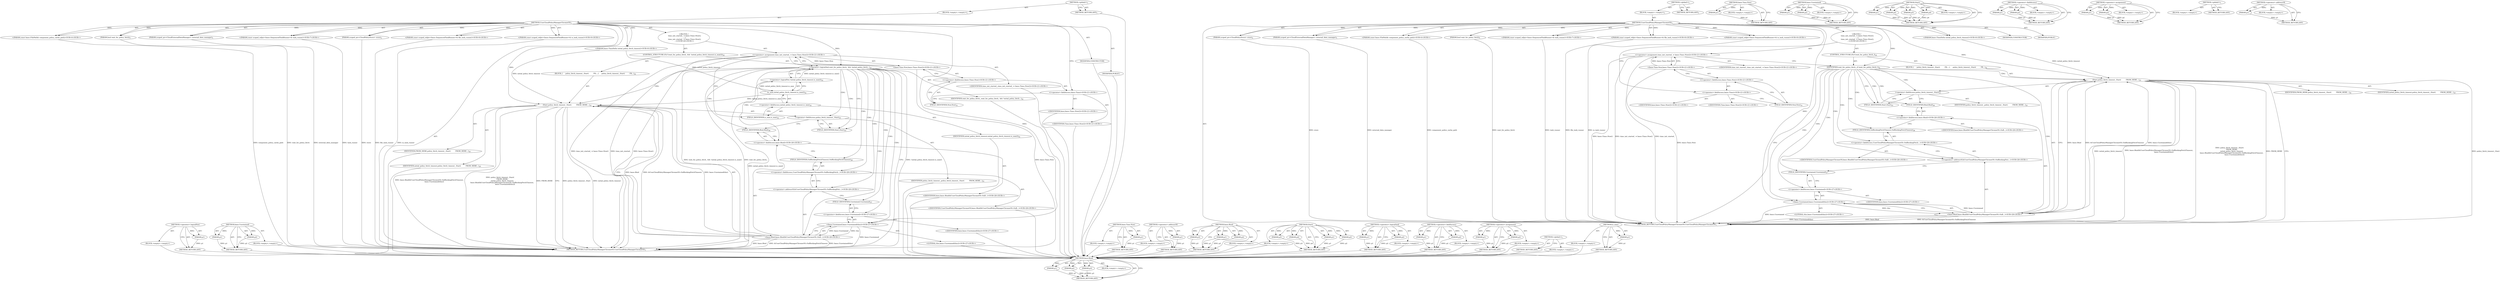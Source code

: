digraph "is_max" {
vulnerable_104 [label=<(METHOD,base.Bind)>];
vulnerable_105 [label=<(PARAM,p1)>];
vulnerable_106 [label=<(PARAM,p2)>];
vulnerable_107 [label=<(PARAM,p3)>];
vulnerable_108 [label=<(BLOCK,&lt;empty&gt;,&lt;empty&gt;)>];
vulnerable_109 [label=<(METHOD_RETURN,ANY)>];
vulnerable_6 [label=<(METHOD,&lt;global&gt;)<SUB>1</SUB>>];
vulnerable_7 [label=<(BLOCK,&lt;empty&gt;,&lt;empty&gt;)<SUB>1</SUB>>];
vulnerable_8 [label=<(METHOD,UserCloudPolicyManagerChromeOS)<SUB>1</SUB>>];
vulnerable_9 [label=<(PARAM,scoped_ptr&lt;CloudPolicyStore&gt; store)<SUB>2</SUB>>];
vulnerable_10 [label=<(PARAM,scoped_ptr&lt;CloudExternalDataManager&gt; external_data_manager)<SUB>3</SUB>>];
vulnerable_11 [label="<(PARAM,const base::FilePath&amp; component_policy_cache_path)<SUB>4</SUB>>"];
vulnerable_12 [label=<(PARAM,bool wait_for_policy_fetch)<SUB>5</SUB>>];
vulnerable_13 [label="<(PARAM,base::TimeDelta initial_policy_fetch_timeout)<SUB>6</SUB>>"];
vulnerable_14 [label="<(PARAM,const scoped_refptr&lt;base::SequencedTaskRunner&gt;&amp; task_runner)<SUB>7</SUB>>"];
vulnerable_15 [label="<(PARAM,const scoped_refptr&lt;base::SequencedTaskRunner&gt;&amp; file_task_runner)<SUB>8</SUB>>"];
vulnerable_16 [label="<(PARAM,const scoped_refptr&lt;base::SequencedTaskRunner&gt;&amp; io_task_runner)<SUB>9</SUB>>"];
vulnerable_17 [label="<(BLOCK,{
   time_init_started_ = base::Time::Now();
  ...,{
   time_init_started_ = base::Time::Now();
  ...)<SUB>20</SUB>>"];
vulnerable_18 [label="<(&lt;operator&gt;.assignment,time_init_started_ = base::Time::Now())<SUB>21</SUB>>"];
vulnerable_19 [label="<(IDENTIFIER,time_init_started_,time_init_started_ = base::Time::Now())<SUB>21</SUB>>"];
vulnerable_20 [label="<(base.Time.Now,base::Time::Now())<SUB>21</SUB>>"];
vulnerable_21 [label="<(&lt;operator&gt;.fieldAccess,base::Time::Now)<SUB>21</SUB>>"];
vulnerable_22 [label="<(&lt;operator&gt;.fieldAccess,base::Time)<SUB>21</SUB>>"];
vulnerable_23 [label="<(IDENTIFIER,base,base::Time::Now())<SUB>21</SUB>>"];
vulnerable_24 [label="<(IDENTIFIER,Time,base::Time::Now())<SUB>21</SUB>>"];
vulnerable_25 [label=<(FIELD_IDENTIFIER,Now,Now)<SUB>21</SUB>>];
vulnerable_26 [label=<(CONTROL_STRUCTURE,IF,if (wait_for_policy_fetch_))<SUB>22</SUB>>];
vulnerable_27 [label=<(IDENTIFIER,wait_for_policy_fetch_,if (wait_for_policy_fetch_))<SUB>22</SUB>>];
vulnerable_28 [label=<(BLOCK,{
     policy_fetch_timeout_.Start(
         FR...,{
     policy_fetch_timeout_.Start(
         FR...)<SUB>22</SUB>>];
vulnerable_29 [label=<(Start,policy_fetch_timeout_.Start(
         FROM_HERE...)<SUB>23</SUB>>];
vulnerable_30 [label=<(&lt;operator&gt;.fieldAccess,policy_fetch_timeout_.Start)<SUB>23</SUB>>];
vulnerable_31 [label=<(IDENTIFIER,policy_fetch_timeout_,policy_fetch_timeout_.Start(
         FROM_HERE...)<SUB>23</SUB>>];
vulnerable_32 [label=<(FIELD_IDENTIFIER,Start,Start)<SUB>23</SUB>>];
vulnerable_33 [label=<(IDENTIFIER,FROM_HERE,policy_fetch_timeout_.Start(
         FROM_HERE...)<SUB>24</SUB>>];
vulnerable_34 [label=<(IDENTIFIER,initial_policy_fetch_timeout,policy_fetch_timeout_.Start(
         FROM_HERE...)<SUB>25</SUB>>];
vulnerable_35 [label="<(base.Bind,base::Bind(&amp;UserCloudPolicyManagerChromeOS::OnB...)<SUB>26</SUB>>"];
vulnerable_36 [label="<(&lt;operator&gt;.fieldAccess,base::Bind)<SUB>26</SUB>>"];
vulnerable_37 [label="<(IDENTIFIER,base,base::Bind(&amp;UserCloudPolicyManagerChromeOS::OnB...)<SUB>26</SUB>>"];
vulnerable_38 [label=<(FIELD_IDENTIFIER,Bind,Bind)<SUB>26</SUB>>];
vulnerable_39 [label="<(&lt;operator&gt;.addressOf,&amp;UserCloudPolicyManagerChromeOS::OnBlockingFetc...)<SUB>26</SUB>>"];
vulnerable_40 [label="<(&lt;operator&gt;.fieldAccess,UserCloudPolicyManagerChromeOS::OnBlockingFetch...)<SUB>26</SUB>>"];
vulnerable_41 [label="<(IDENTIFIER,UserCloudPolicyManagerChromeOS,base::Bind(&amp;UserCloudPolicyManagerChromeOS::OnB...)<SUB>26</SUB>>"];
vulnerable_42 [label=<(FIELD_IDENTIFIER,OnBlockingFetchTimeout,OnBlockingFetchTimeout)<SUB>26</SUB>>];
vulnerable_43 [label="<(base.Unretained,base::Unretained(this))<SUB>27</SUB>>"];
vulnerable_44 [label="<(&lt;operator&gt;.fieldAccess,base::Unretained)<SUB>27</SUB>>"];
vulnerable_45 [label="<(IDENTIFIER,base,base::Unretained(this))<SUB>27</SUB>>"];
vulnerable_46 [label=<(FIELD_IDENTIFIER,Unretained,Unretained)<SUB>27</SUB>>];
vulnerable_47 [label="<(LITERAL,this,base::Unretained(this))<SUB>27</SUB>>"];
vulnerable_48 [label=<(MODIFIER,CONSTRUCTOR)>];
vulnerable_49 [label=<(MODIFIER,PUBLIC)>];
vulnerable_50 [label=<(METHOD_RETURN,UserCloudPolicyManagerChromeOS.UserCloudPolicyManagerChromeOS)<SUB>1</SUB>>];
vulnerable_52 [label=<(METHOD_RETURN,ANY)<SUB>1</SUB>>];
vulnerable_88 [label=<(METHOD,base.Time.Now)>];
vulnerable_89 [label=<(PARAM,p1)>];
vulnerable_90 [label=<(BLOCK,&lt;empty&gt;,&lt;empty&gt;)>];
vulnerable_91 [label=<(METHOD_RETURN,ANY)>];
vulnerable_114 [label=<(METHOD,base.Unretained)>];
vulnerable_115 [label=<(PARAM,p1)>];
vulnerable_116 [label=<(PARAM,p2)>];
vulnerable_117 [label=<(BLOCK,&lt;empty&gt;,&lt;empty&gt;)>];
vulnerable_118 [label=<(METHOD_RETURN,ANY)>];
vulnerable_97 [label=<(METHOD,Start)>];
vulnerable_98 [label=<(PARAM,p1)>];
vulnerable_99 [label=<(PARAM,p2)>];
vulnerable_100 [label=<(PARAM,p3)>];
vulnerable_101 [label=<(PARAM,p4)>];
vulnerable_102 [label=<(BLOCK,&lt;empty&gt;,&lt;empty&gt;)>];
vulnerable_103 [label=<(METHOD_RETURN,ANY)>];
vulnerable_92 [label=<(METHOD,&lt;operator&gt;.fieldAccess)>];
vulnerable_93 [label=<(PARAM,p1)>];
vulnerable_94 [label=<(PARAM,p2)>];
vulnerable_95 [label=<(BLOCK,&lt;empty&gt;,&lt;empty&gt;)>];
vulnerable_96 [label=<(METHOD_RETURN,ANY)>];
vulnerable_83 [label=<(METHOD,&lt;operator&gt;.assignment)>];
vulnerable_84 [label=<(PARAM,p1)>];
vulnerable_85 [label=<(PARAM,p2)>];
vulnerable_86 [label=<(BLOCK,&lt;empty&gt;,&lt;empty&gt;)>];
vulnerable_87 [label=<(METHOD_RETURN,ANY)>];
vulnerable_77 [label=<(METHOD,&lt;global&gt;)<SUB>1</SUB>>];
vulnerable_78 [label=<(BLOCK,&lt;empty&gt;,&lt;empty&gt;)>];
vulnerable_79 [label=<(METHOD_RETURN,ANY)>];
vulnerable_110 [label=<(METHOD,&lt;operator&gt;.addressOf)>];
vulnerable_111 [label=<(PARAM,p1)>];
vulnerable_112 [label=<(BLOCK,&lt;empty&gt;,&lt;empty&gt;)>];
vulnerable_113 [label=<(METHOD_RETURN,ANY)>];
fixed_108 [label=<(METHOD,&lt;operator&gt;.logicalNot)>];
fixed_109 [label=<(PARAM,p1)>];
fixed_110 [label=<(BLOCK,&lt;empty&gt;,&lt;empty&gt;)>];
fixed_111 [label=<(METHOD_RETURN,ANY)>];
fixed_133 [label=<(METHOD,base.Unretained)>];
fixed_134 [label=<(PARAM,p1)>];
fixed_135 [label=<(PARAM,p2)>];
fixed_136 [label=<(BLOCK,&lt;empty&gt;,&lt;empty&gt;)>];
fixed_137 [label=<(METHOD_RETURN,ANY)>];
fixed_6 [label=<(METHOD,&lt;global&gt;)<SUB>1</SUB>>];
fixed_7 [label=<(BLOCK,&lt;empty&gt;,&lt;empty&gt;)<SUB>1</SUB>>];
fixed_8 [label=<(METHOD,UserCloudPolicyManagerChromeOS)<SUB>1</SUB>>];
fixed_9 [label=<(PARAM,scoped_ptr&lt;CloudPolicyStore&gt; store)<SUB>2</SUB>>];
fixed_10 [label=<(PARAM,scoped_ptr&lt;CloudExternalDataManager&gt; external_data_manager)<SUB>3</SUB>>];
fixed_11 [label="<(PARAM,const base::FilePath&amp; component_policy_cache_path)<SUB>4</SUB>>"];
fixed_12 [label=<(PARAM,bool wait_for_policy_fetch)<SUB>5</SUB>>];
fixed_13 [label="<(PARAM,base::TimeDelta initial_policy_fetch_timeout)<SUB>6</SUB>>"];
fixed_14 [label="<(PARAM,const scoped_refptr&lt;base::SequencedTaskRunner&gt;&amp; task_runner)<SUB>7</SUB>>"];
fixed_15 [label="<(PARAM,const scoped_refptr&lt;base::SequencedTaskRunner&gt;&amp; file_task_runner)<SUB>8</SUB>>"];
fixed_16 [label="<(PARAM,const scoped_refptr&lt;base::SequencedTaskRunner&gt;&amp; io_task_runner)<SUB>9</SUB>>"];
fixed_17 [label="<(BLOCK,{
   time_init_started_ = base::Time::Now();
  ...,{
   time_init_started_ = base::Time::Now();
  ...)<SUB>20</SUB>>"];
fixed_18 [label="<(&lt;operator&gt;.assignment,time_init_started_ = base::Time::Now())<SUB>21</SUB>>"];
fixed_19 [label="<(IDENTIFIER,time_init_started_,time_init_started_ = base::Time::Now())<SUB>21</SUB>>"];
fixed_20 [label="<(base.Time.Now,base::Time::Now())<SUB>21</SUB>>"];
fixed_21 [label="<(&lt;operator&gt;.fieldAccess,base::Time::Now)<SUB>21</SUB>>"];
fixed_22 [label="<(&lt;operator&gt;.fieldAccess,base::Time)<SUB>21</SUB>>"];
fixed_23 [label="<(IDENTIFIER,base,base::Time::Now())<SUB>21</SUB>>"];
fixed_24 [label="<(IDENTIFIER,Time,base::Time::Now())<SUB>21</SUB>>"];
fixed_25 [label=<(FIELD_IDENTIFIER,Now,Now)<SUB>21</SUB>>];
fixed_26 [label=<(CONTROL_STRUCTURE,IF,if (wait_for_policy_fetch_ &amp;&amp; !initial_policy_fetch_timeout.is_max()))<SUB>22</SUB>>];
fixed_27 [label=<(&lt;operator&gt;.logicalAnd,wait_for_policy_fetch_ &amp;&amp; !initial_policy_fetch...)<SUB>22</SUB>>];
fixed_28 [label=<(IDENTIFIER,wait_for_policy_fetch_,wait_for_policy_fetch_ &amp;&amp; !initial_policy_fetch...)<SUB>22</SUB>>];
fixed_29 [label=<(&lt;operator&gt;.logicalNot,!initial_policy_fetch_timeout.is_max())<SUB>22</SUB>>];
fixed_30 [label=<(is_max,initial_policy_fetch_timeout.is_max())<SUB>22</SUB>>];
fixed_31 [label=<(&lt;operator&gt;.fieldAccess,initial_policy_fetch_timeout.is_max)<SUB>22</SUB>>];
fixed_32 [label=<(IDENTIFIER,initial_policy_fetch_timeout,initial_policy_fetch_timeout.is_max())<SUB>22</SUB>>];
fixed_33 [label=<(FIELD_IDENTIFIER,is_max,is_max)<SUB>22</SUB>>];
fixed_34 [label=<(BLOCK,{
     policy_fetch_timeout_.Start(
         FR...,{
     policy_fetch_timeout_.Start(
         FR...)<SUB>22</SUB>>];
fixed_35 [label=<(Start,policy_fetch_timeout_.Start(
         FROM_HERE...)<SUB>23</SUB>>];
fixed_36 [label=<(&lt;operator&gt;.fieldAccess,policy_fetch_timeout_.Start)<SUB>23</SUB>>];
fixed_37 [label=<(IDENTIFIER,policy_fetch_timeout_,policy_fetch_timeout_.Start(
         FROM_HERE...)<SUB>23</SUB>>];
fixed_38 [label=<(FIELD_IDENTIFIER,Start,Start)<SUB>23</SUB>>];
fixed_39 [label=<(IDENTIFIER,FROM_HERE,policy_fetch_timeout_.Start(
         FROM_HERE...)<SUB>24</SUB>>];
fixed_40 [label=<(IDENTIFIER,initial_policy_fetch_timeout,policy_fetch_timeout_.Start(
         FROM_HERE...)<SUB>25</SUB>>];
fixed_41 [label="<(base.Bind,base::Bind(&amp;UserCloudPolicyManagerChromeOS::OnB...)<SUB>26</SUB>>"];
fixed_42 [label="<(&lt;operator&gt;.fieldAccess,base::Bind)<SUB>26</SUB>>"];
fixed_43 [label="<(IDENTIFIER,base,base::Bind(&amp;UserCloudPolicyManagerChromeOS::OnB...)<SUB>26</SUB>>"];
fixed_44 [label=<(FIELD_IDENTIFIER,Bind,Bind)<SUB>26</SUB>>];
fixed_45 [label="<(&lt;operator&gt;.addressOf,&amp;UserCloudPolicyManagerChromeOS::OnBlockingFetc...)<SUB>26</SUB>>"];
fixed_46 [label="<(&lt;operator&gt;.fieldAccess,UserCloudPolicyManagerChromeOS::OnBlockingFetch...)<SUB>26</SUB>>"];
fixed_47 [label="<(IDENTIFIER,UserCloudPolicyManagerChromeOS,base::Bind(&amp;UserCloudPolicyManagerChromeOS::OnB...)<SUB>26</SUB>>"];
fixed_48 [label=<(FIELD_IDENTIFIER,OnBlockingFetchTimeout,OnBlockingFetchTimeout)<SUB>26</SUB>>];
fixed_49 [label="<(base.Unretained,base::Unretained(this))<SUB>27</SUB>>"];
fixed_50 [label="<(&lt;operator&gt;.fieldAccess,base::Unretained)<SUB>27</SUB>>"];
fixed_51 [label="<(IDENTIFIER,base,base::Unretained(this))<SUB>27</SUB>>"];
fixed_52 [label=<(FIELD_IDENTIFIER,Unretained,Unretained)<SUB>27</SUB>>];
fixed_53 [label="<(LITERAL,this,base::Unretained(this))<SUB>27</SUB>>"];
fixed_54 [label=<(MODIFIER,CONSTRUCTOR)>];
fixed_55 [label=<(MODIFIER,PUBLIC)>];
fixed_56 [label=<(METHOD_RETURN,UserCloudPolicyManagerChromeOS.UserCloudPolicyManagerChromeOS)<SUB>1</SUB>>];
fixed_58 [label=<(METHOD_RETURN,ANY)<SUB>1</SUB>>];
fixed_94 [label=<(METHOD,base.Time.Now)>];
fixed_95 [label=<(PARAM,p1)>];
fixed_96 [label=<(BLOCK,&lt;empty&gt;,&lt;empty&gt;)>];
fixed_97 [label=<(METHOD_RETURN,ANY)>];
fixed_129 [label=<(METHOD,&lt;operator&gt;.addressOf)>];
fixed_130 [label=<(PARAM,p1)>];
fixed_131 [label=<(BLOCK,&lt;empty&gt;,&lt;empty&gt;)>];
fixed_132 [label=<(METHOD_RETURN,ANY)>];
fixed_123 [label=<(METHOD,base.Bind)>];
fixed_124 [label=<(PARAM,p1)>];
fixed_125 [label=<(PARAM,p2)>];
fixed_126 [label=<(PARAM,p3)>];
fixed_127 [label=<(BLOCK,&lt;empty&gt;,&lt;empty&gt;)>];
fixed_128 [label=<(METHOD_RETURN,ANY)>];
fixed_116 [label=<(METHOD,Start)>];
fixed_117 [label=<(PARAM,p1)>];
fixed_118 [label=<(PARAM,p2)>];
fixed_119 [label=<(PARAM,p3)>];
fixed_120 [label=<(PARAM,p4)>];
fixed_121 [label=<(BLOCK,&lt;empty&gt;,&lt;empty&gt;)>];
fixed_122 [label=<(METHOD_RETURN,ANY)>];
fixed_103 [label=<(METHOD,&lt;operator&gt;.logicalAnd)>];
fixed_104 [label=<(PARAM,p1)>];
fixed_105 [label=<(PARAM,p2)>];
fixed_106 [label=<(BLOCK,&lt;empty&gt;,&lt;empty&gt;)>];
fixed_107 [label=<(METHOD_RETURN,ANY)>];
fixed_98 [label=<(METHOD,&lt;operator&gt;.fieldAccess)>];
fixed_99 [label=<(PARAM,p1)>];
fixed_100 [label=<(PARAM,p2)>];
fixed_101 [label=<(BLOCK,&lt;empty&gt;,&lt;empty&gt;)>];
fixed_102 [label=<(METHOD_RETURN,ANY)>];
fixed_89 [label=<(METHOD,&lt;operator&gt;.assignment)>];
fixed_90 [label=<(PARAM,p1)>];
fixed_91 [label=<(PARAM,p2)>];
fixed_92 [label=<(BLOCK,&lt;empty&gt;,&lt;empty&gt;)>];
fixed_93 [label=<(METHOD_RETURN,ANY)>];
fixed_83 [label=<(METHOD,&lt;global&gt;)<SUB>1</SUB>>];
fixed_84 [label=<(BLOCK,&lt;empty&gt;,&lt;empty&gt;)>];
fixed_85 [label=<(METHOD_RETURN,ANY)>];
fixed_112 [label=<(METHOD,is_max)>];
fixed_113 [label=<(PARAM,p1)>];
fixed_114 [label=<(BLOCK,&lt;empty&gt;,&lt;empty&gt;)>];
fixed_115 [label=<(METHOD_RETURN,ANY)>];
vulnerable_104 -> vulnerable_105  [key=0, label="AST: "];
vulnerable_104 -> vulnerable_105  [key=1, label="DDG: "];
vulnerable_104 -> vulnerable_108  [key=0, label="AST: "];
vulnerable_104 -> vulnerable_106  [key=0, label="AST: "];
vulnerable_104 -> vulnerable_106  [key=1, label="DDG: "];
vulnerable_104 -> vulnerable_109  [key=0, label="AST: "];
vulnerable_104 -> vulnerable_109  [key=1, label="CFG: "];
vulnerable_104 -> vulnerable_107  [key=0, label="AST: "];
vulnerable_104 -> vulnerable_107  [key=1, label="DDG: "];
vulnerable_105 -> vulnerable_109  [key=0, label="DDG: p1"];
vulnerable_106 -> vulnerable_109  [key=0, label="DDG: p2"];
vulnerable_107 -> vulnerable_109  [key=0, label="DDG: p3"];
vulnerable_6 -> vulnerable_7  [key=0, label="AST: "];
vulnerable_6 -> vulnerable_52  [key=0, label="AST: "];
vulnerable_6 -> vulnerable_52  [key=1, label="CFG: "];
vulnerable_7 -> vulnerable_8  [key=0, label="AST: "];
vulnerable_8 -> vulnerable_9  [key=0, label="AST: "];
vulnerable_8 -> vulnerable_9  [key=1, label="DDG: "];
vulnerable_8 -> vulnerable_10  [key=0, label="AST: "];
vulnerable_8 -> vulnerable_10  [key=1, label="DDG: "];
vulnerable_8 -> vulnerable_11  [key=0, label="AST: "];
vulnerable_8 -> vulnerable_11  [key=1, label="DDG: "];
vulnerable_8 -> vulnerable_12  [key=0, label="AST: "];
vulnerable_8 -> vulnerable_12  [key=1, label="DDG: "];
vulnerable_8 -> vulnerable_13  [key=0, label="AST: "];
vulnerable_8 -> vulnerable_13  [key=1, label="DDG: "];
vulnerable_8 -> vulnerable_14  [key=0, label="AST: "];
vulnerable_8 -> vulnerable_14  [key=1, label="DDG: "];
vulnerable_8 -> vulnerable_15  [key=0, label="AST: "];
vulnerable_8 -> vulnerable_15  [key=1, label="DDG: "];
vulnerable_8 -> vulnerable_16  [key=0, label="AST: "];
vulnerable_8 -> vulnerable_16  [key=1, label="DDG: "];
vulnerable_8 -> vulnerable_17  [key=0, label="AST: "];
vulnerable_8 -> vulnerable_48  [key=0, label="AST: "];
vulnerable_8 -> vulnerable_49  [key=0, label="AST: "];
vulnerable_8 -> vulnerable_50  [key=0, label="AST: "];
vulnerable_8 -> vulnerable_22  [key=0, label="CFG: "];
vulnerable_8 -> vulnerable_27  [key=0, label="DDG: "];
vulnerable_8 -> vulnerable_29  [key=0, label="DDG: "];
vulnerable_8 -> vulnerable_43  [key=0, label="DDG: "];
vulnerable_9 -> vulnerable_50  [key=0, label="DDG: store"];
vulnerable_10 -> vulnerable_50  [key=0, label="DDG: external_data_manager"];
vulnerable_11 -> vulnerable_50  [key=0, label="DDG: component_policy_cache_path"];
vulnerable_12 -> vulnerable_50  [key=0, label="DDG: wait_for_policy_fetch"];
vulnerable_13 -> vulnerable_29  [key=0, label="DDG: initial_policy_fetch_timeout"];
vulnerable_14 -> vulnerable_50  [key=0, label="DDG: task_runner"];
vulnerable_15 -> vulnerable_50  [key=0, label="DDG: file_task_runner"];
vulnerable_16 -> vulnerable_50  [key=0, label="DDG: io_task_runner"];
vulnerable_17 -> vulnerable_18  [key=0, label="AST: "];
vulnerable_17 -> vulnerable_26  [key=0, label="AST: "];
vulnerable_18 -> vulnerable_19  [key=0, label="AST: "];
vulnerable_18 -> vulnerable_20  [key=0, label="AST: "];
vulnerable_18 -> vulnerable_27  [key=0, label="CFG: "];
vulnerable_18 -> vulnerable_50  [key=0, label="DDG: base::Time::Now()"];
vulnerable_18 -> vulnerable_50  [key=1, label="DDG: time_init_started_ = base::Time::Now()"];
vulnerable_18 -> vulnerable_50  [key=2, label="DDG: time_init_started_"];
vulnerable_20 -> vulnerable_21  [key=0, label="AST: "];
vulnerable_20 -> vulnerable_18  [key=0, label="CFG: "];
vulnerable_20 -> vulnerable_18  [key=1, label="DDG: base::Time::Now"];
vulnerable_20 -> vulnerable_50  [key=0, label="DDG: base::Time::Now"];
vulnerable_21 -> vulnerable_22  [key=0, label="AST: "];
vulnerable_21 -> vulnerable_25  [key=0, label="AST: "];
vulnerable_21 -> vulnerable_20  [key=0, label="CFG: "];
vulnerable_22 -> vulnerable_23  [key=0, label="AST: "];
vulnerable_22 -> vulnerable_24  [key=0, label="AST: "];
vulnerable_22 -> vulnerable_25  [key=0, label="CFG: "];
vulnerable_25 -> vulnerable_21  [key=0, label="CFG: "];
vulnerable_26 -> vulnerable_27  [key=0, label="AST: "];
vulnerable_26 -> vulnerable_28  [key=0, label="AST: "];
vulnerable_27 -> vulnerable_50  [key=0, label="CFG: "];
vulnerable_27 -> vulnerable_32  [key=0, label="CFG: "];
vulnerable_27 -> vulnerable_32  [key=1, label="CDG: "];
vulnerable_27 -> vulnerable_40  [key=0, label="CDG: "];
vulnerable_27 -> vulnerable_30  [key=0, label="CDG: "];
vulnerable_27 -> vulnerable_29  [key=0, label="CDG: "];
vulnerable_27 -> vulnerable_42  [key=0, label="CDG: "];
vulnerable_27 -> vulnerable_36  [key=0, label="CDG: "];
vulnerable_27 -> vulnerable_44  [key=0, label="CDG: "];
vulnerable_27 -> vulnerable_35  [key=0, label="CDG: "];
vulnerable_27 -> vulnerable_46  [key=0, label="CDG: "];
vulnerable_27 -> vulnerable_38  [key=0, label="CDG: "];
vulnerable_27 -> vulnerable_39  [key=0, label="CDG: "];
vulnerable_27 -> vulnerable_43  [key=0, label="CDG: "];
vulnerable_28 -> vulnerable_29  [key=0, label="AST: "];
vulnerable_29 -> vulnerable_30  [key=0, label="AST: "];
vulnerable_29 -> vulnerable_33  [key=0, label="AST: "];
vulnerable_29 -> vulnerable_34  [key=0, label="AST: "];
vulnerable_29 -> vulnerable_35  [key=0, label="AST: "];
vulnerable_29 -> vulnerable_50  [key=0, label="CFG: "];
vulnerable_29 -> vulnerable_50  [key=1, label="DDG: policy_fetch_timeout_.Start"];
vulnerable_29 -> vulnerable_50  [key=2, label="DDG: initial_policy_fetch_timeout"];
vulnerable_29 -> vulnerable_50  [key=3, label="DDG: base::Bind(&amp;UserCloudPolicyManagerChromeOS::OnBlockingFetchTimeout,
                   base::Unretained(this))"];
vulnerable_29 -> vulnerable_50  [key=4, label="DDG: policy_fetch_timeout_.Start(
         FROM_HERE,
         initial_policy_fetch_timeout,
        base::Bind(&amp;UserCloudPolicyManagerChromeOS::OnBlockingFetchTimeout,
                   base::Unretained(this)))"];
vulnerable_29 -> vulnerable_50  [key=5, label="DDG: FROM_HERE"];
vulnerable_30 -> vulnerable_31  [key=0, label="AST: "];
vulnerable_30 -> vulnerable_32  [key=0, label="AST: "];
vulnerable_30 -> vulnerable_38  [key=0, label="CFG: "];
vulnerable_32 -> vulnerable_30  [key=0, label="CFG: "];
vulnerable_35 -> vulnerable_36  [key=0, label="AST: "];
vulnerable_35 -> vulnerable_39  [key=0, label="AST: "];
vulnerable_35 -> vulnerable_43  [key=0, label="AST: "];
vulnerable_35 -> vulnerable_29  [key=0, label="CFG: "];
vulnerable_35 -> vulnerable_29  [key=1, label="DDG: base::Bind"];
vulnerable_35 -> vulnerable_29  [key=2, label="DDG: &amp;UserCloudPolicyManagerChromeOS::OnBlockingFetchTimeout"];
vulnerable_35 -> vulnerable_29  [key=3, label="DDG: base::Unretained(this)"];
vulnerable_35 -> vulnerable_50  [key=0, label="DDG: base::Bind"];
vulnerable_35 -> vulnerable_50  [key=1, label="DDG: &amp;UserCloudPolicyManagerChromeOS::OnBlockingFetchTimeout"];
vulnerable_35 -> vulnerable_50  [key=2, label="DDG: base::Unretained(this)"];
vulnerable_36 -> vulnerable_37  [key=0, label="AST: "];
vulnerable_36 -> vulnerable_38  [key=0, label="AST: "];
vulnerable_36 -> vulnerable_42  [key=0, label="CFG: "];
vulnerable_38 -> vulnerable_36  [key=0, label="CFG: "];
vulnerable_39 -> vulnerable_40  [key=0, label="AST: "];
vulnerable_39 -> vulnerable_46  [key=0, label="CFG: "];
vulnerable_40 -> vulnerable_41  [key=0, label="AST: "];
vulnerable_40 -> vulnerable_42  [key=0, label="AST: "];
vulnerable_40 -> vulnerable_39  [key=0, label="CFG: "];
vulnerable_42 -> vulnerable_40  [key=0, label="CFG: "];
vulnerable_43 -> vulnerable_44  [key=0, label="AST: "];
vulnerable_43 -> vulnerable_47  [key=0, label="AST: "];
vulnerable_43 -> vulnerable_35  [key=0, label="CFG: "];
vulnerable_43 -> vulnerable_35  [key=1, label="DDG: base::Unretained"];
vulnerable_43 -> vulnerable_35  [key=2, label="DDG: this"];
vulnerable_43 -> vulnerable_50  [key=0, label="DDG: base::Unretained"];
vulnerable_44 -> vulnerable_45  [key=0, label="AST: "];
vulnerable_44 -> vulnerable_46  [key=0, label="AST: "];
vulnerable_44 -> vulnerable_43  [key=0, label="CFG: "];
vulnerable_46 -> vulnerable_44  [key=0, label="CFG: "];
vulnerable_88 -> vulnerable_89  [key=0, label="AST: "];
vulnerable_88 -> vulnerable_89  [key=1, label="DDG: "];
vulnerable_88 -> vulnerable_90  [key=0, label="AST: "];
vulnerable_88 -> vulnerable_91  [key=0, label="AST: "];
vulnerable_88 -> vulnerable_91  [key=1, label="CFG: "];
vulnerable_89 -> vulnerable_91  [key=0, label="DDG: p1"];
vulnerable_114 -> vulnerable_115  [key=0, label="AST: "];
vulnerable_114 -> vulnerable_115  [key=1, label="DDG: "];
vulnerable_114 -> vulnerable_117  [key=0, label="AST: "];
vulnerable_114 -> vulnerable_116  [key=0, label="AST: "];
vulnerable_114 -> vulnerable_116  [key=1, label="DDG: "];
vulnerable_114 -> vulnerable_118  [key=0, label="AST: "];
vulnerable_114 -> vulnerable_118  [key=1, label="CFG: "];
vulnerable_115 -> vulnerable_118  [key=0, label="DDG: p1"];
vulnerable_116 -> vulnerable_118  [key=0, label="DDG: p2"];
vulnerable_97 -> vulnerable_98  [key=0, label="AST: "];
vulnerable_97 -> vulnerable_98  [key=1, label="DDG: "];
vulnerable_97 -> vulnerable_102  [key=0, label="AST: "];
vulnerable_97 -> vulnerable_99  [key=0, label="AST: "];
vulnerable_97 -> vulnerable_99  [key=1, label="DDG: "];
vulnerable_97 -> vulnerable_103  [key=0, label="AST: "];
vulnerable_97 -> vulnerable_103  [key=1, label="CFG: "];
vulnerable_97 -> vulnerable_100  [key=0, label="AST: "];
vulnerable_97 -> vulnerable_100  [key=1, label="DDG: "];
vulnerable_97 -> vulnerable_101  [key=0, label="AST: "];
vulnerable_97 -> vulnerable_101  [key=1, label="DDG: "];
vulnerable_98 -> vulnerable_103  [key=0, label="DDG: p1"];
vulnerable_99 -> vulnerable_103  [key=0, label="DDG: p2"];
vulnerable_100 -> vulnerable_103  [key=0, label="DDG: p3"];
vulnerable_101 -> vulnerable_103  [key=0, label="DDG: p4"];
vulnerable_92 -> vulnerable_93  [key=0, label="AST: "];
vulnerable_92 -> vulnerable_93  [key=1, label="DDG: "];
vulnerable_92 -> vulnerable_95  [key=0, label="AST: "];
vulnerable_92 -> vulnerable_94  [key=0, label="AST: "];
vulnerable_92 -> vulnerable_94  [key=1, label="DDG: "];
vulnerable_92 -> vulnerable_96  [key=0, label="AST: "];
vulnerable_92 -> vulnerable_96  [key=1, label="CFG: "];
vulnerable_93 -> vulnerable_96  [key=0, label="DDG: p1"];
vulnerable_94 -> vulnerable_96  [key=0, label="DDG: p2"];
vulnerable_83 -> vulnerable_84  [key=0, label="AST: "];
vulnerable_83 -> vulnerable_84  [key=1, label="DDG: "];
vulnerable_83 -> vulnerable_86  [key=0, label="AST: "];
vulnerable_83 -> vulnerable_85  [key=0, label="AST: "];
vulnerable_83 -> vulnerable_85  [key=1, label="DDG: "];
vulnerable_83 -> vulnerable_87  [key=0, label="AST: "];
vulnerable_83 -> vulnerable_87  [key=1, label="CFG: "];
vulnerable_84 -> vulnerable_87  [key=0, label="DDG: p1"];
vulnerable_85 -> vulnerable_87  [key=0, label="DDG: p2"];
vulnerable_77 -> vulnerable_78  [key=0, label="AST: "];
vulnerable_77 -> vulnerable_79  [key=0, label="AST: "];
vulnerable_77 -> vulnerable_79  [key=1, label="CFG: "];
vulnerable_110 -> vulnerable_111  [key=0, label="AST: "];
vulnerable_110 -> vulnerable_111  [key=1, label="DDG: "];
vulnerable_110 -> vulnerable_112  [key=0, label="AST: "];
vulnerable_110 -> vulnerable_113  [key=0, label="AST: "];
vulnerable_110 -> vulnerable_113  [key=1, label="CFG: "];
vulnerable_111 -> vulnerable_113  [key=0, label="DDG: p1"];
fixed_108 -> fixed_109  [key=0, label="AST: "];
fixed_108 -> fixed_109  [key=1, label="DDG: "];
fixed_108 -> fixed_110  [key=0, label="AST: "];
fixed_108 -> fixed_111  [key=0, label="AST: "];
fixed_108 -> fixed_111  [key=1, label="CFG: "];
fixed_109 -> fixed_111  [key=0, label="DDG: p1"];
fixed_110 -> vulnerable_104  [key=0];
fixed_111 -> vulnerable_104  [key=0];
fixed_133 -> fixed_134  [key=0, label="AST: "];
fixed_133 -> fixed_134  [key=1, label="DDG: "];
fixed_133 -> fixed_136  [key=0, label="AST: "];
fixed_133 -> fixed_135  [key=0, label="AST: "];
fixed_133 -> fixed_135  [key=1, label="DDG: "];
fixed_133 -> fixed_137  [key=0, label="AST: "];
fixed_133 -> fixed_137  [key=1, label="CFG: "];
fixed_134 -> fixed_137  [key=0, label="DDG: p1"];
fixed_135 -> fixed_137  [key=0, label="DDG: p2"];
fixed_136 -> vulnerable_104  [key=0];
fixed_137 -> vulnerable_104  [key=0];
fixed_6 -> fixed_7  [key=0, label="AST: "];
fixed_6 -> fixed_58  [key=0, label="AST: "];
fixed_6 -> fixed_58  [key=1, label="CFG: "];
fixed_7 -> fixed_8  [key=0, label="AST: "];
fixed_8 -> fixed_9  [key=0, label="AST: "];
fixed_8 -> fixed_9  [key=1, label="DDG: "];
fixed_8 -> fixed_10  [key=0, label="AST: "];
fixed_8 -> fixed_10  [key=1, label="DDG: "];
fixed_8 -> fixed_11  [key=0, label="AST: "];
fixed_8 -> fixed_11  [key=1, label="DDG: "];
fixed_8 -> fixed_12  [key=0, label="AST: "];
fixed_8 -> fixed_12  [key=1, label="DDG: "];
fixed_8 -> fixed_13  [key=0, label="AST: "];
fixed_8 -> fixed_13  [key=1, label="DDG: "];
fixed_8 -> fixed_14  [key=0, label="AST: "];
fixed_8 -> fixed_14  [key=1, label="DDG: "];
fixed_8 -> fixed_15  [key=0, label="AST: "];
fixed_8 -> fixed_15  [key=1, label="DDG: "];
fixed_8 -> fixed_16  [key=0, label="AST: "];
fixed_8 -> fixed_16  [key=1, label="DDG: "];
fixed_8 -> fixed_17  [key=0, label="AST: "];
fixed_8 -> fixed_54  [key=0, label="AST: "];
fixed_8 -> fixed_55  [key=0, label="AST: "];
fixed_8 -> fixed_56  [key=0, label="AST: "];
fixed_8 -> fixed_22  [key=0, label="CFG: "];
fixed_8 -> fixed_27  [key=0, label="DDG: "];
fixed_8 -> fixed_35  [key=0, label="DDG: "];
fixed_8 -> fixed_49  [key=0, label="DDG: "];
fixed_9 -> fixed_56  [key=0, label="DDG: store"];
fixed_10 -> fixed_56  [key=0, label="DDG: external_data_manager"];
fixed_11 -> fixed_56  [key=0, label="DDG: component_policy_cache_path"];
fixed_12 -> fixed_56  [key=0, label="DDG: wait_for_policy_fetch"];
fixed_13 -> fixed_35  [key=0, label="DDG: initial_policy_fetch_timeout"];
fixed_13 -> fixed_30  [key=0, label="DDG: initial_policy_fetch_timeout"];
fixed_14 -> fixed_56  [key=0, label="DDG: task_runner"];
fixed_15 -> fixed_56  [key=0, label="DDG: file_task_runner"];
fixed_16 -> fixed_56  [key=0, label="DDG: io_task_runner"];
fixed_17 -> fixed_18  [key=0, label="AST: "];
fixed_17 -> fixed_26  [key=0, label="AST: "];
fixed_18 -> fixed_19  [key=0, label="AST: "];
fixed_18 -> fixed_20  [key=0, label="AST: "];
fixed_18 -> fixed_27  [key=0, label="CFG: "];
fixed_18 -> fixed_33  [key=0, label="CFG: "];
fixed_18 -> fixed_56  [key=0, label="DDG: base::Time::Now()"];
fixed_18 -> fixed_56  [key=1, label="DDG: time_init_started_ = base::Time::Now()"];
fixed_18 -> fixed_56  [key=2, label="DDG: time_init_started_"];
fixed_19 -> vulnerable_104  [key=0];
fixed_20 -> fixed_21  [key=0, label="AST: "];
fixed_20 -> fixed_18  [key=0, label="CFG: "];
fixed_20 -> fixed_18  [key=1, label="DDG: base::Time::Now"];
fixed_20 -> fixed_56  [key=0, label="DDG: base::Time::Now"];
fixed_21 -> fixed_22  [key=0, label="AST: "];
fixed_21 -> fixed_25  [key=0, label="AST: "];
fixed_21 -> fixed_20  [key=0, label="CFG: "];
fixed_22 -> fixed_23  [key=0, label="AST: "];
fixed_22 -> fixed_24  [key=0, label="AST: "];
fixed_22 -> fixed_25  [key=0, label="CFG: "];
fixed_23 -> vulnerable_104  [key=0];
fixed_24 -> vulnerable_104  [key=0];
fixed_25 -> fixed_21  [key=0, label="CFG: "];
fixed_26 -> fixed_27  [key=0, label="AST: "];
fixed_26 -> fixed_34  [key=0, label="AST: "];
fixed_27 -> fixed_28  [key=0, label="AST: "];
fixed_27 -> fixed_29  [key=0, label="AST: "];
fixed_27 -> fixed_56  [key=0, label="CFG: "];
fixed_27 -> fixed_56  [key=1, label="DDG: !initial_policy_fetch_timeout.is_max()"];
fixed_27 -> fixed_56  [key=2, label="DDG: wait_for_policy_fetch_ &amp;&amp; !initial_policy_fetch_timeout.is_max()"];
fixed_27 -> fixed_56  [key=3, label="DDG: wait_for_policy_fetch_"];
fixed_27 -> fixed_38  [key=0, label="CFG: "];
fixed_27 -> fixed_38  [key=1, label="CDG: "];
fixed_27 -> fixed_48  [key=0, label="CDG: "];
fixed_27 -> fixed_49  [key=0, label="CDG: "];
fixed_27 -> fixed_42  [key=0, label="CDG: "];
fixed_27 -> fixed_36  [key=0, label="CDG: "];
fixed_27 -> fixed_52  [key=0, label="CDG: "];
fixed_27 -> fixed_46  [key=0, label="CDG: "];
fixed_27 -> fixed_41  [key=0, label="CDG: "];
fixed_27 -> fixed_45  [key=0, label="CDG: "];
fixed_27 -> fixed_50  [key=0, label="CDG: "];
fixed_27 -> fixed_44  [key=0, label="CDG: "];
fixed_27 -> fixed_35  [key=0, label="CDG: "];
fixed_28 -> vulnerable_104  [key=0];
fixed_29 -> fixed_30  [key=0, label="AST: "];
fixed_29 -> fixed_27  [key=0, label="CFG: "];
fixed_29 -> fixed_27  [key=1, label="DDG: initial_policy_fetch_timeout.is_max()"];
fixed_29 -> fixed_56  [key=0, label="DDG: initial_policy_fetch_timeout.is_max()"];
fixed_30 -> fixed_31  [key=0, label="AST: "];
fixed_30 -> fixed_29  [key=0, label="CFG: "];
fixed_30 -> fixed_29  [key=1, label="DDG: initial_policy_fetch_timeout.is_max"];
fixed_30 -> fixed_35  [key=0, label="DDG: initial_policy_fetch_timeout.is_max"];
fixed_31 -> fixed_32  [key=0, label="AST: "];
fixed_31 -> fixed_33  [key=0, label="AST: "];
fixed_31 -> fixed_30  [key=0, label="CFG: "];
fixed_32 -> vulnerable_104  [key=0];
fixed_33 -> fixed_31  [key=0, label="CFG: "];
fixed_34 -> fixed_35  [key=0, label="AST: "];
fixed_35 -> fixed_36  [key=0, label="AST: "];
fixed_35 -> fixed_39  [key=0, label="AST: "];
fixed_35 -> fixed_40  [key=0, label="AST: "];
fixed_35 -> fixed_41  [key=0, label="AST: "];
fixed_35 -> fixed_56  [key=0, label="CFG: "];
fixed_35 -> fixed_56  [key=1, label="DDG: policy_fetch_timeout_.Start"];
fixed_35 -> fixed_56  [key=2, label="DDG: initial_policy_fetch_timeout"];
fixed_35 -> fixed_56  [key=3, label="DDG: base::Bind(&amp;UserCloudPolicyManagerChromeOS::OnBlockingFetchTimeout,
                   base::Unretained(this))"];
fixed_35 -> fixed_56  [key=4, label="DDG: policy_fetch_timeout_.Start(
         FROM_HERE,
         initial_policy_fetch_timeout,
        base::Bind(&amp;UserCloudPolicyManagerChromeOS::OnBlockingFetchTimeout,
                   base::Unretained(this)))"];
fixed_35 -> fixed_56  [key=5, label="DDG: FROM_HERE"];
fixed_36 -> fixed_37  [key=0, label="AST: "];
fixed_36 -> fixed_38  [key=0, label="AST: "];
fixed_36 -> fixed_44  [key=0, label="CFG: "];
fixed_37 -> vulnerable_104  [key=0];
fixed_38 -> fixed_36  [key=0, label="CFG: "];
fixed_39 -> vulnerable_104  [key=0];
fixed_40 -> vulnerable_104  [key=0];
fixed_41 -> fixed_42  [key=0, label="AST: "];
fixed_41 -> fixed_45  [key=0, label="AST: "];
fixed_41 -> fixed_49  [key=0, label="AST: "];
fixed_41 -> fixed_35  [key=0, label="CFG: "];
fixed_41 -> fixed_35  [key=1, label="DDG: base::Bind"];
fixed_41 -> fixed_35  [key=2, label="DDG: &amp;UserCloudPolicyManagerChromeOS::OnBlockingFetchTimeout"];
fixed_41 -> fixed_35  [key=3, label="DDG: base::Unretained(this)"];
fixed_41 -> fixed_56  [key=0, label="DDG: base::Bind"];
fixed_41 -> fixed_56  [key=1, label="DDG: &amp;UserCloudPolicyManagerChromeOS::OnBlockingFetchTimeout"];
fixed_41 -> fixed_56  [key=2, label="DDG: base::Unretained(this)"];
fixed_42 -> fixed_43  [key=0, label="AST: "];
fixed_42 -> fixed_44  [key=0, label="AST: "];
fixed_42 -> fixed_48  [key=0, label="CFG: "];
fixed_43 -> vulnerable_104  [key=0];
fixed_44 -> fixed_42  [key=0, label="CFG: "];
fixed_45 -> fixed_46  [key=0, label="AST: "];
fixed_45 -> fixed_52  [key=0, label="CFG: "];
fixed_46 -> fixed_47  [key=0, label="AST: "];
fixed_46 -> fixed_48  [key=0, label="AST: "];
fixed_46 -> fixed_45  [key=0, label="CFG: "];
fixed_47 -> vulnerable_104  [key=0];
fixed_48 -> fixed_46  [key=0, label="CFG: "];
fixed_49 -> fixed_50  [key=0, label="AST: "];
fixed_49 -> fixed_53  [key=0, label="AST: "];
fixed_49 -> fixed_41  [key=0, label="CFG: "];
fixed_49 -> fixed_41  [key=1, label="DDG: base::Unretained"];
fixed_49 -> fixed_41  [key=2, label="DDG: this"];
fixed_49 -> fixed_56  [key=0, label="DDG: base::Unretained"];
fixed_50 -> fixed_51  [key=0, label="AST: "];
fixed_50 -> fixed_52  [key=0, label="AST: "];
fixed_50 -> fixed_49  [key=0, label="CFG: "];
fixed_51 -> vulnerable_104  [key=0];
fixed_52 -> fixed_50  [key=0, label="CFG: "];
fixed_53 -> vulnerable_104  [key=0];
fixed_54 -> vulnerable_104  [key=0];
fixed_55 -> vulnerable_104  [key=0];
fixed_56 -> vulnerable_104  [key=0];
fixed_58 -> vulnerable_104  [key=0];
fixed_94 -> fixed_95  [key=0, label="AST: "];
fixed_94 -> fixed_95  [key=1, label="DDG: "];
fixed_94 -> fixed_96  [key=0, label="AST: "];
fixed_94 -> fixed_97  [key=0, label="AST: "];
fixed_94 -> fixed_97  [key=1, label="CFG: "];
fixed_95 -> fixed_97  [key=0, label="DDG: p1"];
fixed_96 -> vulnerable_104  [key=0];
fixed_97 -> vulnerable_104  [key=0];
fixed_129 -> fixed_130  [key=0, label="AST: "];
fixed_129 -> fixed_130  [key=1, label="DDG: "];
fixed_129 -> fixed_131  [key=0, label="AST: "];
fixed_129 -> fixed_132  [key=0, label="AST: "];
fixed_129 -> fixed_132  [key=1, label="CFG: "];
fixed_130 -> fixed_132  [key=0, label="DDG: p1"];
fixed_131 -> vulnerable_104  [key=0];
fixed_132 -> vulnerable_104  [key=0];
fixed_123 -> fixed_124  [key=0, label="AST: "];
fixed_123 -> fixed_124  [key=1, label="DDG: "];
fixed_123 -> fixed_127  [key=0, label="AST: "];
fixed_123 -> fixed_125  [key=0, label="AST: "];
fixed_123 -> fixed_125  [key=1, label="DDG: "];
fixed_123 -> fixed_128  [key=0, label="AST: "];
fixed_123 -> fixed_128  [key=1, label="CFG: "];
fixed_123 -> fixed_126  [key=0, label="AST: "];
fixed_123 -> fixed_126  [key=1, label="DDG: "];
fixed_124 -> fixed_128  [key=0, label="DDG: p1"];
fixed_125 -> fixed_128  [key=0, label="DDG: p2"];
fixed_126 -> fixed_128  [key=0, label="DDG: p3"];
fixed_127 -> vulnerable_104  [key=0];
fixed_128 -> vulnerable_104  [key=0];
fixed_116 -> fixed_117  [key=0, label="AST: "];
fixed_116 -> fixed_117  [key=1, label="DDG: "];
fixed_116 -> fixed_121  [key=0, label="AST: "];
fixed_116 -> fixed_118  [key=0, label="AST: "];
fixed_116 -> fixed_118  [key=1, label="DDG: "];
fixed_116 -> fixed_122  [key=0, label="AST: "];
fixed_116 -> fixed_122  [key=1, label="CFG: "];
fixed_116 -> fixed_119  [key=0, label="AST: "];
fixed_116 -> fixed_119  [key=1, label="DDG: "];
fixed_116 -> fixed_120  [key=0, label="AST: "];
fixed_116 -> fixed_120  [key=1, label="DDG: "];
fixed_117 -> fixed_122  [key=0, label="DDG: p1"];
fixed_118 -> fixed_122  [key=0, label="DDG: p2"];
fixed_119 -> fixed_122  [key=0, label="DDG: p3"];
fixed_120 -> fixed_122  [key=0, label="DDG: p4"];
fixed_121 -> vulnerable_104  [key=0];
fixed_122 -> vulnerable_104  [key=0];
fixed_103 -> fixed_104  [key=0, label="AST: "];
fixed_103 -> fixed_104  [key=1, label="DDG: "];
fixed_103 -> fixed_106  [key=0, label="AST: "];
fixed_103 -> fixed_105  [key=0, label="AST: "];
fixed_103 -> fixed_105  [key=1, label="DDG: "];
fixed_103 -> fixed_107  [key=0, label="AST: "];
fixed_103 -> fixed_107  [key=1, label="CFG: "];
fixed_104 -> fixed_107  [key=0, label="DDG: p1"];
fixed_105 -> fixed_107  [key=0, label="DDG: p2"];
fixed_106 -> vulnerable_104  [key=0];
fixed_107 -> vulnerable_104  [key=0];
fixed_98 -> fixed_99  [key=0, label="AST: "];
fixed_98 -> fixed_99  [key=1, label="DDG: "];
fixed_98 -> fixed_101  [key=0, label="AST: "];
fixed_98 -> fixed_100  [key=0, label="AST: "];
fixed_98 -> fixed_100  [key=1, label="DDG: "];
fixed_98 -> fixed_102  [key=0, label="AST: "];
fixed_98 -> fixed_102  [key=1, label="CFG: "];
fixed_99 -> fixed_102  [key=0, label="DDG: p1"];
fixed_100 -> fixed_102  [key=0, label="DDG: p2"];
fixed_101 -> vulnerable_104  [key=0];
fixed_102 -> vulnerable_104  [key=0];
fixed_89 -> fixed_90  [key=0, label="AST: "];
fixed_89 -> fixed_90  [key=1, label="DDG: "];
fixed_89 -> fixed_92  [key=0, label="AST: "];
fixed_89 -> fixed_91  [key=0, label="AST: "];
fixed_89 -> fixed_91  [key=1, label="DDG: "];
fixed_89 -> fixed_93  [key=0, label="AST: "];
fixed_89 -> fixed_93  [key=1, label="CFG: "];
fixed_90 -> fixed_93  [key=0, label="DDG: p1"];
fixed_91 -> fixed_93  [key=0, label="DDG: p2"];
fixed_92 -> vulnerable_104  [key=0];
fixed_93 -> vulnerable_104  [key=0];
fixed_83 -> fixed_84  [key=0, label="AST: "];
fixed_83 -> fixed_85  [key=0, label="AST: "];
fixed_83 -> fixed_85  [key=1, label="CFG: "];
fixed_84 -> vulnerable_104  [key=0];
fixed_85 -> vulnerable_104  [key=0];
fixed_112 -> fixed_113  [key=0, label="AST: "];
fixed_112 -> fixed_113  [key=1, label="DDG: "];
fixed_112 -> fixed_114  [key=0, label="AST: "];
fixed_112 -> fixed_115  [key=0, label="AST: "];
fixed_112 -> fixed_115  [key=1, label="CFG: "];
fixed_113 -> fixed_115  [key=0, label="DDG: p1"];
fixed_114 -> vulnerable_104  [key=0];
fixed_115 -> vulnerable_104  [key=0];
}
